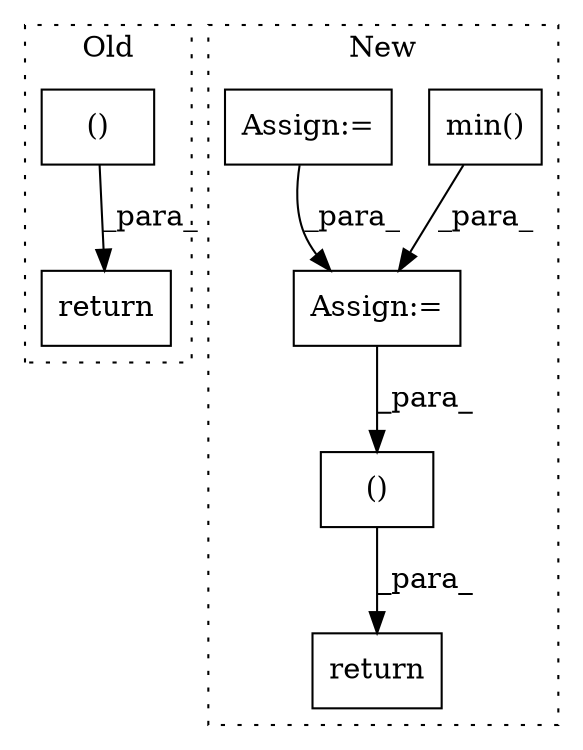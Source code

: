 digraph G {
subgraph cluster0 {
1 [label="()" a="54" s="1458" l="21" shape="box"];
5 [label="return" a="93" s="1450" l="7" shape="box"];
label = "Old";
style="dotted";
}
subgraph cluster1 {
2 [label="min()" a="75" s="1344,1358" l="7,1" shape="box"];
3 [label="Assign:=" a="68" s="1652" l="3" shape="box"];
4 [label="return" a="93" s="1707" l="7" shape="box"];
6 [label="()" a="54" s="1715" l="34" shape="box"];
7 [label="Assign:=" a="68" s="1258" l="3" shape="box"];
label = "New";
style="dotted";
}
1 -> 5 [label="_para_"];
2 -> 3 [label="_para_"];
3 -> 6 [label="_para_"];
6 -> 4 [label="_para_"];
7 -> 3 [label="_para_"];
}